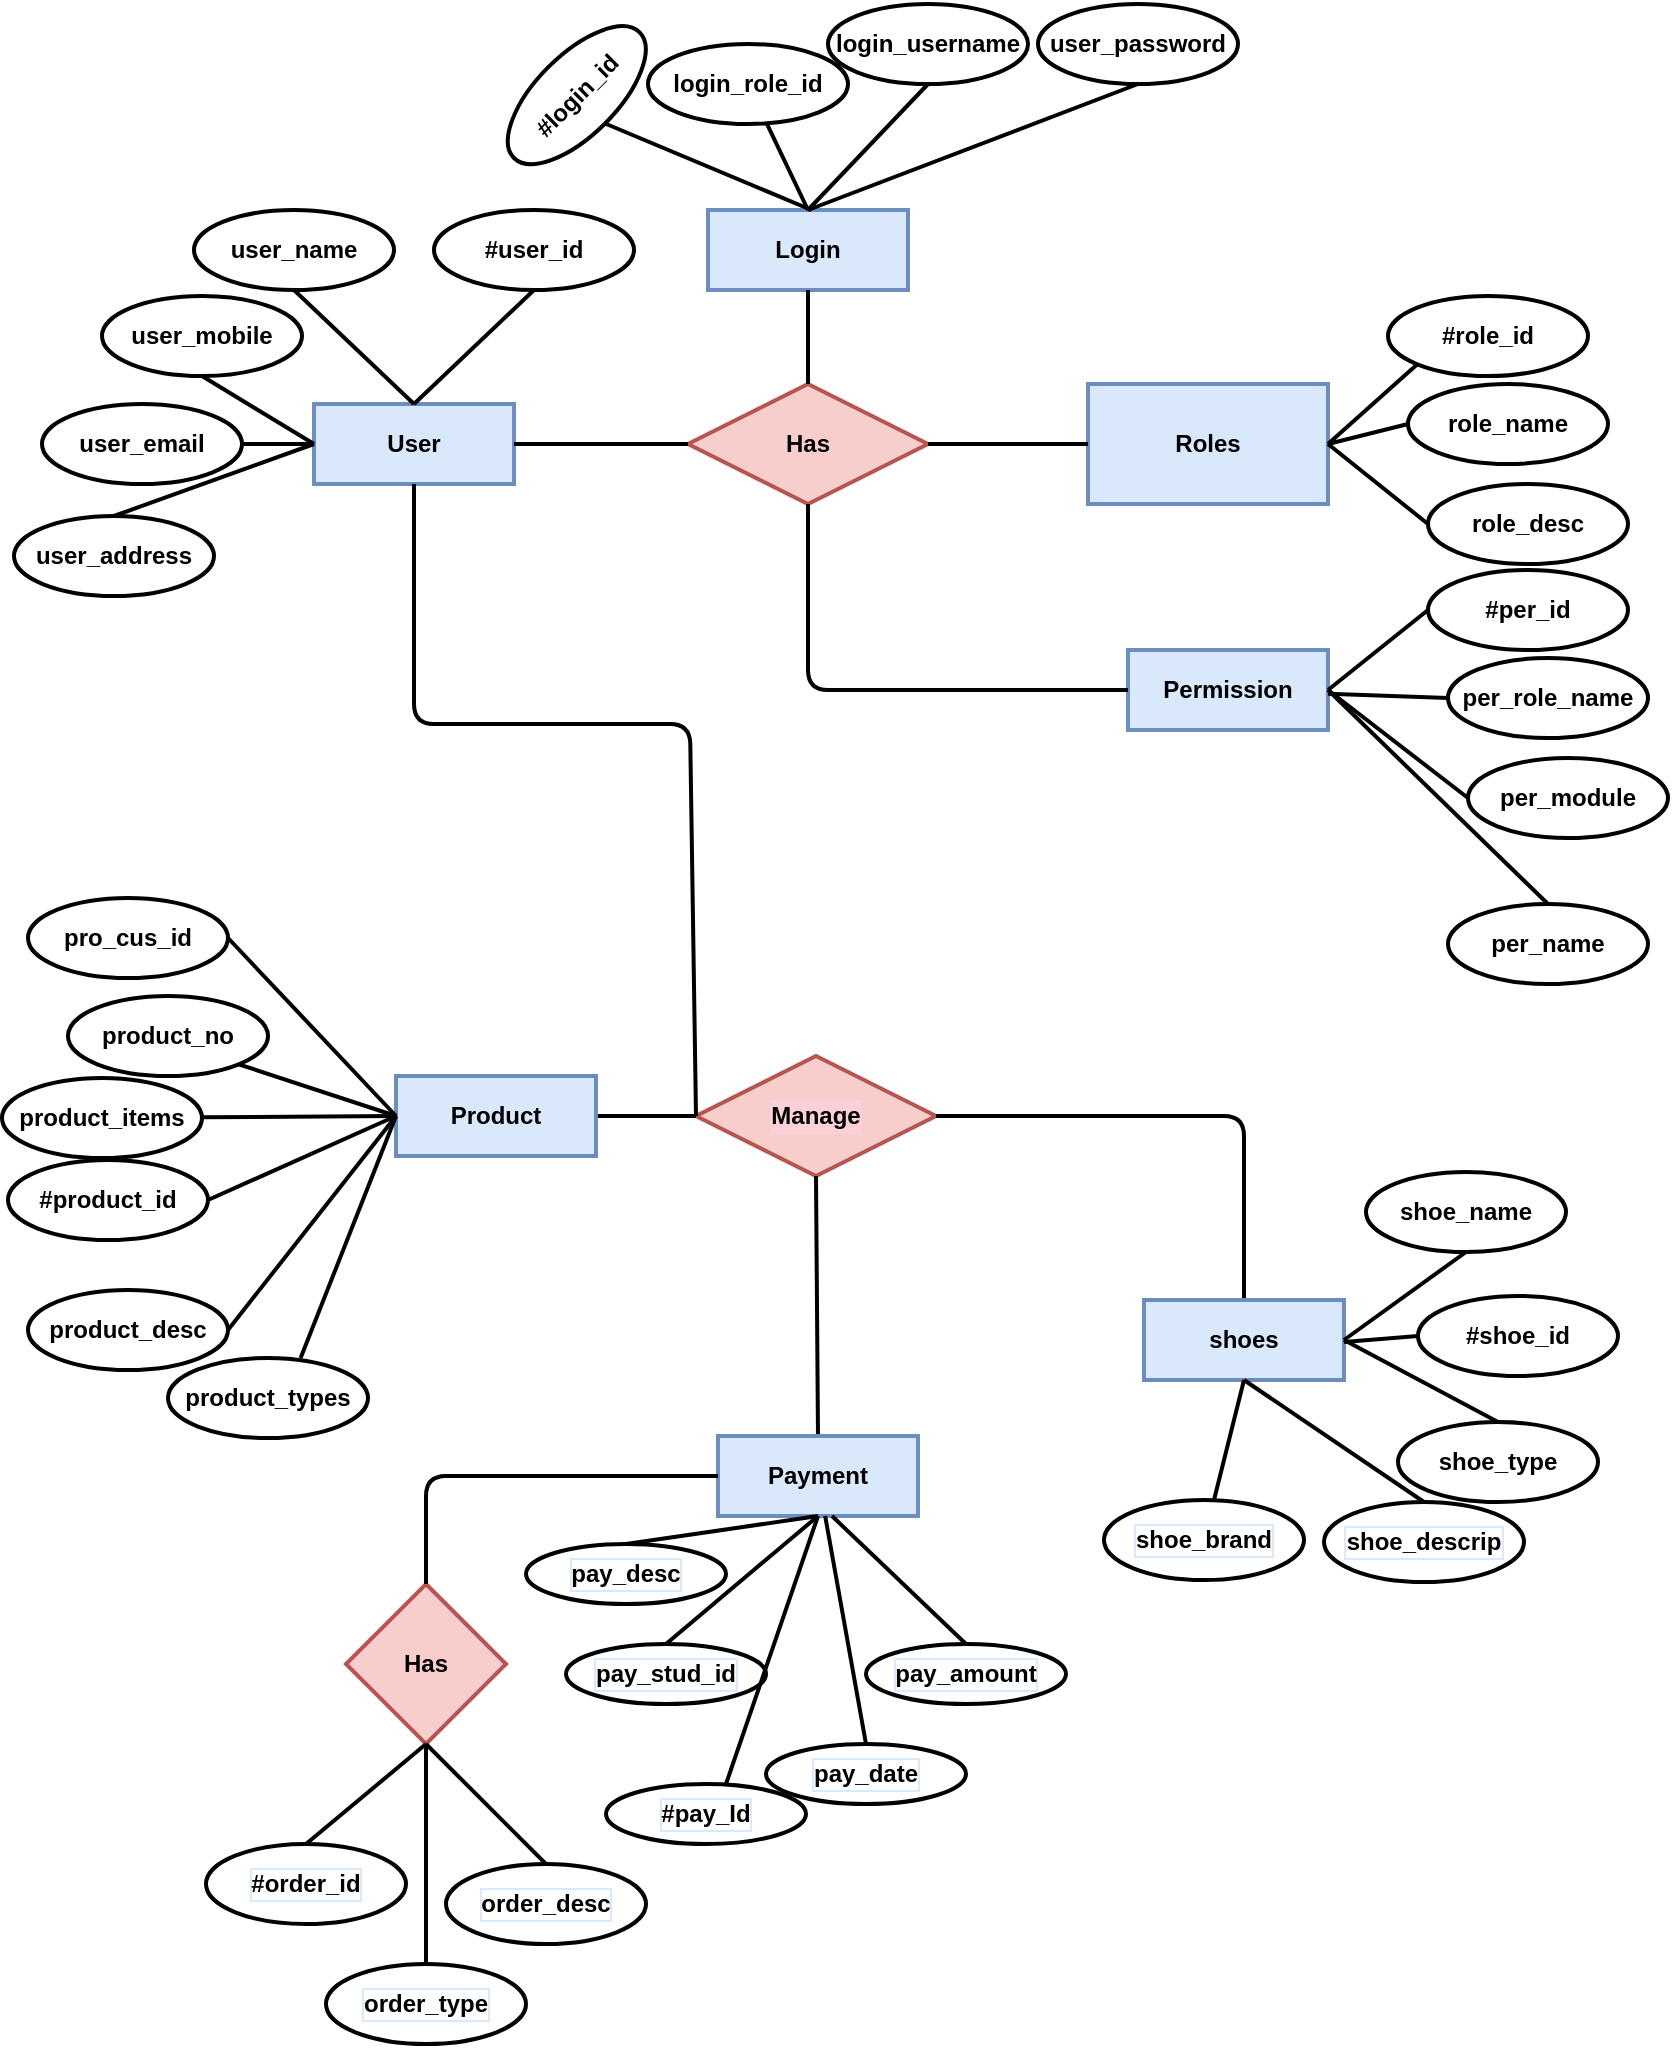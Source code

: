 <mxfile>
    <diagram id="R8bdgxCPwwu-csCbF23b" name="Page-1">
        <mxGraphModel dx="501" dy="413" grid="1" gridSize="10" guides="0" tooltips="1" connect="1" arrows="1" fold="1" page="1" pageScale="1" pageWidth="850" pageHeight="1100" background="none" math="0" shadow="0">
            <root>
                <mxCell id="0"/>
                <mxCell id="1" parent="0"/>
                <mxCell id="2" value="&lt;b&gt;#login_id&lt;/b&gt;" style="ellipse;whiteSpace=wrap;html=1;align=center;rotation=-45;strokeWidth=2;" vertex="1" parent="1">
                    <mxGeometry x="250.98" y="85.61" width="88.83" height="40" as="geometry"/>
                </mxCell>
                <mxCell id="3" value="&lt;b&gt;Login&lt;/b&gt;" style="whiteSpace=wrap;html=1;align=center;fillColor=#dae8fc;strokeColor=#6c8ebf;strokeWidth=2;" vertex="1" parent="1">
                    <mxGeometry x="361" y="163" width="100" height="40" as="geometry"/>
                </mxCell>
                <mxCell id="4" value="&lt;b&gt;login_role_id&lt;/b&gt;" style="ellipse;whiteSpace=wrap;html=1;align=center;strokeWidth=2;" vertex="1" parent="1">
                    <mxGeometry x="331" y="80" width="100" height="40" as="geometry"/>
                </mxCell>
                <mxCell id="10" value="" style="endArrow=none;html=1;exitX=0.5;exitY=0;exitDx=0;exitDy=0;strokeWidth=2;" edge="1" parent="1" source="3" target="4">
                    <mxGeometry width="50" height="50" relative="1" as="geometry">
                        <mxPoint x="461" y="170" as="sourcePoint"/>
                        <mxPoint x="361" y="110" as="targetPoint"/>
                    </mxGeometry>
                </mxCell>
                <mxCell id="12" value="" style="endArrow=none;html=1;exitX=0.5;exitY=0;exitDx=0;exitDy=0;entryX=0.5;entryY=1;entryDx=0;entryDy=0;strokeWidth=2;" edge="1" parent="1" target="2">
                    <mxGeometry width="50" height="50" relative="1" as="geometry">
                        <mxPoint x="412.75" y="163" as="sourcePoint"/>
                        <mxPoint x="371.004" y="121.619" as="targetPoint"/>
                    </mxGeometry>
                </mxCell>
                <mxCell id="14" value="&lt;b&gt;login_username&lt;/b&gt;" style="ellipse;whiteSpace=wrap;html=1;align=center;strokeWidth=2;" vertex="1" parent="1">
                    <mxGeometry x="421" y="60" width="100" height="40" as="geometry"/>
                </mxCell>
                <mxCell id="15" value="" style="endArrow=none;html=1;entryX=0.5;entryY=1;entryDx=0;entryDy=0;strokeWidth=2;" edge="1" parent="1" target="14">
                    <mxGeometry width="50" height="50" relative="1" as="geometry">
                        <mxPoint x="411" y="163" as="sourcePoint"/>
                        <mxPoint x="461" y="113" as="targetPoint"/>
                    </mxGeometry>
                </mxCell>
                <mxCell id="17" value="&lt;b&gt;user_password&lt;/b&gt;" style="ellipse;whiteSpace=wrap;html=1;align=center;strokeWidth=2;" vertex="1" parent="1">
                    <mxGeometry x="526" y="60" width="100" height="40" as="geometry"/>
                </mxCell>
                <mxCell id="18" value="" style="endArrow=none;html=1;entryX=0.5;entryY=1;entryDx=0;entryDy=0;strokeWidth=2;" edge="1" parent="1" target="17">
                    <mxGeometry width="50" height="50" relative="1" as="geometry">
                        <mxPoint x="411" y="163" as="sourcePoint"/>
                        <mxPoint x="461" y="113" as="targetPoint"/>
                    </mxGeometry>
                </mxCell>
                <mxCell id="19" value="&lt;b&gt;Has&lt;/b&gt;" style="shape=rhombus;perimeter=rhombusPerimeter;whiteSpace=wrap;html=1;align=center;fillColor=#f8cecc;strokeColor=#b85450;strokeWidth=2;" vertex="1" parent="1">
                    <mxGeometry x="351" y="250" width="120" height="60" as="geometry"/>
                </mxCell>
                <mxCell id="21" value="&lt;b&gt;Roles&lt;/b&gt;" style="whiteSpace=wrap;html=1;fillColor=#dae8fc;strokeColor=#6c8ebf;strokeWidth=2;" vertex="1" parent="1">
                    <mxGeometry x="551" y="250" width="120" height="60" as="geometry"/>
                </mxCell>
                <mxCell id="28" value="" style="endArrow=none;html=1;exitX=0.5;exitY=0;exitDx=0;exitDy=0;strokeWidth=2;" edge="1" parent="1" source="19">
                    <mxGeometry width="50" height="50" relative="1" as="geometry">
                        <mxPoint x="361" y="253" as="sourcePoint"/>
                        <mxPoint x="411" y="203" as="targetPoint"/>
                    </mxGeometry>
                </mxCell>
                <mxCell id="29" value="" style="endArrow=none;html=1;entryX=0;entryY=0.5;entryDx=0;entryDy=0;exitX=1;exitY=0.5;exitDx=0;exitDy=0;strokeWidth=2;" edge="1" parent="1" source="19" target="21">
                    <mxGeometry width="50" height="50" relative="1" as="geometry">
                        <mxPoint x="401" y="310" as="sourcePoint"/>
                        <mxPoint x="451" y="260" as="targetPoint"/>
                        <Array as="points"/>
                    </mxGeometry>
                </mxCell>
                <mxCell id="30" value="&lt;b&gt;#role_id&lt;/b&gt;" style="ellipse;whiteSpace=wrap;html=1;align=center;labelBackgroundColor=#FFFFFF;strokeWidth=2;" vertex="1" parent="1">
                    <mxGeometry x="701" y="206" width="100" height="40" as="geometry"/>
                </mxCell>
                <mxCell id="31" value="&lt;b&gt;role_name&lt;/b&gt;" style="ellipse;whiteSpace=wrap;html=1;align=center;labelBackgroundColor=#FFFFFF;strokeWidth=2;" vertex="1" parent="1">
                    <mxGeometry x="711" y="250" width="100" height="40" as="geometry"/>
                </mxCell>
                <mxCell id="32" value="&lt;b&gt;role_desc&lt;/b&gt;" style="ellipse;whiteSpace=wrap;html=1;align=center;labelBackgroundColor=#FFFFFF;strokeWidth=2;" vertex="1" parent="1">
                    <mxGeometry x="721" y="300" width="100" height="40" as="geometry"/>
                </mxCell>
                <mxCell id="33" value="" style="endArrow=none;html=1;entryX=0;entryY=1;entryDx=0;entryDy=0;strokeWidth=2;" edge="1" parent="1" target="30">
                    <mxGeometry width="50" height="50" relative="1" as="geometry">
                        <mxPoint x="671" y="280" as="sourcePoint"/>
                        <mxPoint x="731.0" y="231" as="targetPoint"/>
                    </mxGeometry>
                </mxCell>
                <mxCell id="35" value="" style="endArrow=none;html=1;entryX=0;entryY=0.5;entryDx=0;entryDy=0;exitX=1;exitY=0.5;exitDx=0;exitDy=0;strokeWidth=2;" edge="1" parent="1" source="21" target="31">
                    <mxGeometry width="50" height="50" relative="1" as="geometry">
                        <mxPoint x="671" y="280" as="sourcePoint"/>
                        <mxPoint x="741.0" y="241" as="targetPoint"/>
                    </mxGeometry>
                </mxCell>
                <mxCell id="36" value="" style="endArrow=none;html=1;entryX=0;entryY=0.5;entryDx=0;entryDy=0;strokeWidth=2;" edge="1" parent="1" target="32">
                    <mxGeometry width="50" height="50" relative="1" as="geometry">
                        <mxPoint x="671" y="280" as="sourcePoint"/>
                        <mxPoint x="751.0" y="251" as="targetPoint"/>
                    </mxGeometry>
                </mxCell>
                <mxCell id="37" value="&lt;b&gt;Permission&lt;/b&gt;" style="whiteSpace=wrap;html=1;align=center;labelBackgroundColor=#dae8fc;fillColor=#dae8fc;strokeColor=#6c8ebf;strokeWidth=2;" vertex="1" parent="1">
                    <mxGeometry x="571" y="383" width="100" height="40" as="geometry"/>
                </mxCell>
                <mxCell id="38" value="&lt;b&gt;#per_id&lt;/b&gt;" style="ellipse;whiteSpace=wrap;html=1;align=center;labelBackgroundColor=#FFFFFF;strokeWidth=2;" vertex="1" parent="1">
                    <mxGeometry x="721" y="343" width="100" height="40" as="geometry"/>
                </mxCell>
                <mxCell id="39" value="&lt;b&gt;per_role_name&lt;/b&gt;" style="ellipse;whiteSpace=wrap;html=1;align=center;labelBackgroundColor=#FFFFFF;strokeWidth=2;" vertex="1" parent="1">
                    <mxGeometry x="731" y="387" width="100" height="40" as="geometry"/>
                </mxCell>
                <mxCell id="40" value="&lt;b&gt;per_module&lt;/b&gt;" style="ellipse;whiteSpace=wrap;html=1;align=center;labelBackgroundColor=#FFFFFF;strokeWidth=2;" vertex="1" parent="1">
                    <mxGeometry x="741" y="437" width="100" height="40" as="geometry"/>
                </mxCell>
                <mxCell id="41" value="&lt;b&gt;per_name&lt;/b&gt;" style="ellipse;whiteSpace=wrap;html=1;align=center;labelBackgroundColor=#FFFFFF;strokeWidth=2;" vertex="1" parent="1">
                    <mxGeometry x="731" y="510" width="100" height="40" as="geometry"/>
                </mxCell>
                <mxCell id="42" value="" style="endArrow=none;html=1;entryX=0;entryY=0.5;entryDx=0;entryDy=0;exitX=1;exitY=0.5;exitDx=0;exitDy=0;strokeWidth=2;" edge="1" parent="1" source="37" target="38">
                    <mxGeometry width="50" height="50" relative="1" as="geometry">
                        <mxPoint x="661" y="420" as="sourcePoint"/>
                        <mxPoint x="711" y="370" as="targetPoint"/>
                    </mxGeometry>
                </mxCell>
                <mxCell id="43" value="" style="endArrow=none;html=1;entryX=0;entryY=0.5;entryDx=0;entryDy=0;strokeWidth=2;" edge="1" parent="1" source="37" target="39">
                    <mxGeometry width="50" height="50" relative="1" as="geometry">
                        <mxPoint x="668" y="410" as="sourcePoint"/>
                        <mxPoint x="718" y="360" as="targetPoint"/>
                    </mxGeometry>
                </mxCell>
                <mxCell id="44" value="" style="endArrow=none;html=1;entryX=0;entryY=0.5;entryDx=0;entryDy=0;exitX=1;exitY=0.5;exitDx=0;exitDy=0;strokeWidth=2;" edge="1" parent="1" source="37" target="40">
                    <mxGeometry width="50" height="50" relative="1" as="geometry">
                        <mxPoint x="668" y="410" as="sourcePoint"/>
                        <mxPoint x="718" y="360" as="targetPoint"/>
                    </mxGeometry>
                </mxCell>
                <mxCell id="45" value="" style="endArrow=none;html=1;entryX=0.5;entryY=0;entryDx=0;entryDy=0;exitX=1;exitY=0.5;exitDx=0;exitDy=0;strokeWidth=2;" edge="1" parent="1" source="37" target="41">
                    <mxGeometry width="50" height="50" relative="1" as="geometry">
                        <mxPoint x="444" y="360" as="sourcePoint"/>
                        <mxPoint x="494" y="310" as="targetPoint"/>
                    </mxGeometry>
                </mxCell>
                <mxCell id="46" value="" style="endArrow=none;html=1;entryX=0.5;entryY=1;entryDx=0;entryDy=0;exitX=0;exitY=0.5;exitDx=0;exitDy=0;strokeWidth=2;" edge="1" parent="1" source="37" target="19">
                    <mxGeometry width="50" height="50" relative="1" as="geometry">
                        <mxPoint x="444" y="360" as="sourcePoint"/>
                        <mxPoint x="494" y="310" as="targetPoint"/>
                        <Array as="points">
                            <mxPoint x="411" y="403"/>
                        </Array>
                    </mxGeometry>
                </mxCell>
                <mxCell id="48" value="&lt;b&gt;User&lt;/b&gt;" style="whiteSpace=wrap;html=1;align=center;labelBackgroundColor=#dae8fc;fillColor=#dae8fc;strokeColor=#6c8ebf;strokeWidth=2;" vertex="1" parent="1">
                    <mxGeometry x="164" y="260" width="100" height="40" as="geometry"/>
                </mxCell>
                <mxCell id="54" value="" style="endArrow=none;html=1;entryX=0;entryY=0.5;entryDx=0;entryDy=0;exitX=1;exitY=0.5;exitDx=0;exitDy=0;strokeWidth=2;" edge="1" parent="1" source="48" target="19">
                    <mxGeometry width="50" height="50" relative="1" as="geometry">
                        <mxPoint x="444" y="360" as="sourcePoint"/>
                        <mxPoint x="494" y="310" as="targetPoint"/>
                    </mxGeometry>
                </mxCell>
                <mxCell id="55" value="&lt;b&gt;user_email&lt;/b&gt;" style="ellipse;whiteSpace=wrap;html=1;align=center;labelBackgroundColor=#FFFFFF;strokeWidth=2;" vertex="1" parent="1">
                    <mxGeometry x="28" y="260" width="100" height="40" as="geometry"/>
                </mxCell>
                <mxCell id="56" value="&lt;b&gt;user_address&lt;/b&gt;" style="ellipse;whiteSpace=wrap;html=1;align=center;labelBackgroundColor=#FFFFFF;strokeWidth=2;" vertex="1" parent="1">
                    <mxGeometry x="14" y="316" width="100" height="40" as="geometry"/>
                </mxCell>
                <mxCell id="58" value="&lt;b&gt;#user_id&lt;/b&gt;" style="ellipse;whiteSpace=wrap;html=1;align=center;labelBackgroundColor=#FFFFFF;strokeWidth=2;" vertex="1" parent="1">
                    <mxGeometry x="224" y="163" width="100" height="40" as="geometry"/>
                </mxCell>
                <mxCell id="59" value="&lt;b&gt;user_name&lt;/b&gt;" style="ellipse;whiteSpace=wrap;html=1;align=center;labelBackgroundColor=#FFFFFF;strokeWidth=2;" vertex="1" parent="1">
                    <mxGeometry x="104" y="163" width="100" height="40" as="geometry"/>
                </mxCell>
                <mxCell id="60" value="&lt;b&gt;user_mobile&lt;/b&gt;" style="ellipse;whiteSpace=wrap;html=1;align=center;labelBackgroundColor=#FFFFFF;strokeWidth=2;" vertex="1" parent="1">
                    <mxGeometry x="58" y="206" width="100" height="40" as="geometry"/>
                </mxCell>
                <mxCell id="61" value="" style="endArrow=none;html=1;entryX=0.5;entryY=1;entryDx=0;entryDy=0;exitX=0.5;exitY=0;exitDx=0;exitDy=0;strokeWidth=2;" edge="1" parent="1" source="48" target="58">
                    <mxGeometry width="50" height="50" relative="1" as="geometry">
                        <mxPoint x="224" y="250" as="sourcePoint"/>
                        <mxPoint x="264" y="210" as="targetPoint"/>
                    </mxGeometry>
                </mxCell>
                <mxCell id="62" value="" style="endArrow=none;html=1;entryX=0.5;entryY=1;entryDx=0;entryDy=0;strokeWidth=2;" edge="1" parent="1" target="59">
                    <mxGeometry width="50" height="50" relative="1" as="geometry">
                        <mxPoint x="214" y="260" as="sourcePoint"/>
                        <mxPoint x="264" y="210" as="targetPoint"/>
                    </mxGeometry>
                </mxCell>
                <mxCell id="63" value="" style="endArrow=none;html=1;entryX=0;entryY=0.5;entryDx=0;entryDy=0;exitX=0.5;exitY=1;exitDx=0;exitDy=0;strokeWidth=2;" edge="1" parent="1" source="60" target="48">
                    <mxGeometry width="50" height="50" relative="1" as="geometry">
                        <mxPoint x="164" y="427" as="sourcePoint"/>
                        <mxPoint x="214" y="377" as="targetPoint"/>
                    </mxGeometry>
                </mxCell>
                <mxCell id="64" value="" style="endArrow=none;html=1;entryX=0;entryY=0.5;entryDx=0;entryDy=0;exitX=1;exitY=0.5;exitDx=0;exitDy=0;strokeWidth=2;" edge="1" parent="1" source="55" target="48">
                    <mxGeometry width="50" height="50" relative="1" as="geometry">
                        <mxPoint x="94" y="423" as="sourcePoint"/>
                        <mxPoint x="144" y="373" as="targetPoint"/>
                    </mxGeometry>
                </mxCell>
                <mxCell id="65" value="" style="endArrow=none;html=1;entryX=0;entryY=0.5;entryDx=0;entryDy=0;exitX=0.5;exitY=0;exitDx=0;exitDy=0;strokeWidth=2;" edge="1" parent="1" source="56" target="48">
                    <mxGeometry width="50" height="50" relative="1" as="geometry">
                        <mxPoint x="104" y="340" as="sourcePoint"/>
                        <mxPoint x="154" y="290" as="targetPoint"/>
                    </mxGeometry>
                </mxCell>
                <mxCell id="68" value="&lt;b&gt;Manage&lt;/b&gt;" style="shape=rhombus;perimeter=rhombusPerimeter;whiteSpace=wrap;html=1;align=center;labelBackgroundColor=#fbd0d8;labelBorderColor=#FBD0D8;strokeColor=#b85450;strokeWidth=2;fillColor=#f8cecc;" vertex="1" parent="1">
                    <mxGeometry x="355" y="586" width="120" height="60" as="geometry"/>
                </mxCell>
                <mxCell id="69" value="" style="endArrow=none;html=1;entryX=0;entryY=0.5;entryDx=0;entryDy=0;strokeWidth=2;" edge="1" parent="1" source="73" target="68">
                    <mxGeometry width="50" height="50" relative="1" as="geometry">
                        <mxPoint x="207" y="497" as="sourcePoint"/>
                        <mxPoint x="327" y="507" as="targetPoint"/>
                    </mxGeometry>
                </mxCell>
                <mxCell id="70" value="" style="endArrow=none;html=1;entryX=0.5;entryY=0;entryDx=0;entryDy=0;strokeWidth=2;exitX=1;exitY=0.5;exitDx=0;exitDy=0;" edge="1" parent="1" source="68" target="89">
                    <mxGeometry width="50" height="50" relative="1" as="geometry">
                        <mxPoint x="484" y="475" as="sourcePoint"/>
                        <mxPoint x="678" y="635" as="targetPoint"/>
                        <Array as="points">
                            <mxPoint x="629" y="616"/>
                        </Array>
                    </mxGeometry>
                </mxCell>
                <mxCell id="71" value="" style="endArrow=none;html=1;entryX=0.5;entryY=1;entryDx=0;entryDy=0;exitX=0.5;exitY=0;exitDx=0;exitDy=0;strokeWidth=2;" edge="1" parent="1" source="86" target="68">
                    <mxGeometry width="50" height="50" relative="1" as="geometry">
                        <mxPoint x="415" y="657" as="sourcePoint"/>
                        <mxPoint x="497" y="347" as="targetPoint"/>
                    </mxGeometry>
                </mxCell>
                <mxCell id="72" value="" style="endArrow=none;html=1;entryX=0.5;entryY=1;entryDx=0;entryDy=0;exitX=0;exitY=0.5;exitDx=0;exitDy=0;strokeWidth=2;" edge="1" parent="1" source="68" target="48">
                    <mxGeometry width="50" height="50" relative="1" as="geometry">
                        <mxPoint x="174" y="410" as="sourcePoint"/>
                        <mxPoint x="224" y="360" as="targetPoint"/>
                        <Array as="points">
                            <mxPoint x="352" y="420"/>
                            <mxPoint x="214" y="420"/>
                        </Array>
                    </mxGeometry>
                </mxCell>
                <mxCell id="73" value="&lt;b&gt;Product&lt;/b&gt;" style="whiteSpace=wrap;html=1;align=center;labelBackgroundColor=#DAE8FC;labelBorderColor=#DAE8FC;strokeColor=#6c8ebf;strokeWidth=2;fillColor=#dae8fc;" vertex="1" parent="1">
                    <mxGeometry x="205" y="596" width="100" height="40" as="geometry"/>
                </mxCell>
                <mxCell id="74" value="&lt;b&gt;product_desc&lt;/b&gt;" style="ellipse;whiteSpace=wrap;html=1;align=center;labelBackgroundColor=#FFFFFF;strokeWidth=2;" vertex="1" parent="1">
                    <mxGeometry x="21" y="703" width="100" height="40" as="geometry"/>
                </mxCell>
                <mxCell id="75" value="&lt;b&gt;product_items&lt;/b&gt;" style="ellipse;whiteSpace=wrap;html=1;align=center;labelBackgroundColor=#FFFFFF;strokeWidth=2;" vertex="1" parent="1">
                    <mxGeometry x="8" y="597" width="100" height="40" as="geometry"/>
                </mxCell>
                <mxCell id="76" value="&lt;b&gt;#product_id&lt;/b&gt;" style="ellipse;whiteSpace=wrap;html=1;align=center;labelBackgroundColor=#FFFFFF;strokeWidth=2;" vertex="1" parent="1">
                    <mxGeometry x="11" y="638" width="100" height="40" as="geometry"/>
                </mxCell>
                <mxCell id="77" value="&lt;b&gt;product_no&lt;/b&gt;" style="ellipse;whiteSpace=wrap;html=1;align=center;labelBackgroundColor=#FFFFFF;strokeWidth=2;" vertex="1" parent="1">
                    <mxGeometry x="41" y="556" width="100" height="40" as="geometry"/>
                </mxCell>
                <mxCell id="78" value="&lt;b&gt;pro_cus_id&lt;/b&gt;" style="ellipse;whiteSpace=wrap;html=1;align=center;labelBackgroundColor=#FFFFFF;strokeWidth=2;" vertex="1" parent="1">
                    <mxGeometry x="21" y="507" width="100" height="40" as="geometry"/>
                </mxCell>
                <mxCell id="79" value="&lt;b&gt;product_types&lt;/b&gt;" style="ellipse;whiteSpace=wrap;html=1;align=center;labelBackgroundColor=#FFFFFF;strokeWidth=2;" vertex="1" parent="1">
                    <mxGeometry x="91" y="737" width="100" height="40" as="geometry"/>
                </mxCell>
                <mxCell id="80" value="" style="endArrow=none;html=1;entryX=0;entryY=0.5;entryDx=0;entryDy=0;strokeWidth=2;" edge="1" parent="1" source="75" target="73">
                    <mxGeometry width="50" height="50" relative="1" as="geometry">
                        <mxPoint x="111.0" y="622.0" as="sourcePoint"/>
                        <mxPoint x="-4" y="517" as="targetPoint"/>
                    </mxGeometry>
                </mxCell>
                <mxCell id="81" value="" style="endArrow=none;html=1;entryX=0;entryY=0.5;entryDx=0;entryDy=0;exitX=1;exitY=0.5;exitDx=0;exitDy=0;strokeWidth=2;" edge="1" parent="1" source="78" target="73">
                    <mxGeometry width="50" height="50" relative="1" as="geometry">
                        <mxPoint x="-14" y="487" as="sourcePoint"/>
                        <mxPoint x="116" y="507" as="targetPoint"/>
                    </mxGeometry>
                </mxCell>
                <mxCell id="82" value="" style="endArrow=none;html=1;entryX=0;entryY=0.5;entryDx=0;entryDy=0;exitX=1;exitY=0.5;exitDx=0;exitDy=0;strokeWidth=2;" edge="1" parent="1" source="74" target="73">
                    <mxGeometry width="50" height="50" relative="1" as="geometry">
                        <mxPoint x="-4" y="547" as="sourcePoint"/>
                        <mxPoint x="126" y="517" as="targetPoint"/>
                    </mxGeometry>
                </mxCell>
                <mxCell id="83" value="" style="endArrow=none;html=1;entryX=0;entryY=0.5;entryDx=0;entryDy=0;exitX=1;exitY=0.5;exitDx=0;exitDy=0;strokeWidth=2;" edge="1" parent="1" source="76" target="73">
                    <mxGeometry width="50" height="50" relative="1" as="geometry">
                        <mxPoint x="95.839" y="659.654" as="sourcePoint"/>
                        <mxPoint x="136" y="527" as="targetPoint"/>
                    </mxGeometry>
                </mxCell>
                <mxCell id="84" value="" style="endArrow=none;html=1;entryX=0;entryY=0.5;entryDx=0;entryDy=0;exitX=1;exitY=1;exitDx=0;exitDy=0;strokeWidth=2;" edge="1" parent="1" source="77" target="73">
                    <mxGeometry width="50" height="50" relative="1" as="geometry">
                        <mxPoint x="-54" y="567" as="sourcePoint"/>
                        <mxPoint x="-4" y="517" as="targetPoint"/>
                    </mxGeometry>
                </mxCell>
                <mxCell id="85" value="" style="endArrow=none;html=1;entryX=0;entryY=0.5;entryDx=0;entryDy=0;exitX=0.663;exitY=0.001;exitDx=0;exitDy=0;exitPerimeter=0;strokeWidth=2;" edge="1" parent="1" source="79" target="73">
                    <mxGeometry width="50" height="50" relative="1" as="geometry">
                        <mxPoint x="-54" y="567" as="sourcePoint"/>
                        <mxPoint x="-4" y="517" as="targetPoint"/>
                    </mxGeometry>
                </mxCell>
                <mxCell id="86" value="&lt;b&gt;Payment&lt;/b&gt;" style="whiteSpace=wrap;html=1;align=center;labelBackgroundColor=#DAE8FC;labelBorderColor=#DAE8FC;strokeColor=#6c8ebf;strokeWidth=2;fillColor=#dae8fc;" vertex="1" parent="1">
                    <mxGeometry x="366" y="776" width="100" height="40" as="geometry"/>
                </mxCell>
                <mxCell id="89" value="&lt;b&gt;shoes&lt;/b&gt;" style="whiteSpace=wrap;html=1;align=center;labelBackgroundColor=#DAE8FC;labelBorderColor=#DAE8FC;strokeColor=#6c8ebf;strokeWidth=2;fillColor=#dae8fc;" vertex="1" parent="1">
                    <mxGeometry x="579" y="708" width="100" height="40" as="geometry"/>
                </mxCell>
                <mxCell id="90" value="&lt;b&gt;shoe_name&lt;/b&gt;" style="ellipse;whiteSpace=wrap;html=1;align=center;labelBackgroundColor=#fffff;labelBorderColor=#fffff;strokeWidth=2;" vertex="1" parent="1">
                    <mxGeometry x="690" y="644" width="100" height="40" as="geometry"/>
                </mxCell>
                <mxCell id="91" value="&lt;b&gt;#shoe_id&lt;/b&gt;" style="ellipse;whiteSpace=wrap;html=1;align=center;labelBackgroundColor=#FFFFF;labelBorderColor=#FFFFF;strokeWidth=2;" vertex="1" parent="1">
                    <mxGeometry x="716" y="706" width="100" height="40" as="geometry"/>
                </mxCell>
                <mxCell id="92" value="&lt;b&gt;shoe_type&lt;/b&gt;" style="ellipse;whiteSpace=wrap;html=1;align=center;labelBackgroundColor=#fffff;labelBorderColor=#fffff;strokeWidth=2;" vertex="1" parent="1">
                    <mxGeometry x="706" y="769" width="100" height="40" as="geometry"/>
                </mxCell>
                <mxCell id="93" value="&lt;b&gt;shoe_descrip&lt;/b&gt;" style="ellipse;whiteSpace=wrap;html=1;align=center;labelBackgroundColor=#fffff;labelBorderColor=#DAE8FC;strokeWidth=2;" vertex="1" parent="1">
                    <mxGeometry x="669" y="809" width="100" height="40" as="geometry"/>
                </mxCell>
                <mxCell id="94" value="&lt;b&gt;shoe_brand&lt;/b&gt;" style="ellipse;whiteSpace=wrap;html=1;align=center;labelBackgroundColor=#fffff;labelBorderColor=#DAE8FC;strokeWidth=2;" vertex="1" parent="1">
                    <mxGeometry x="559" y="808" width="100" height="40" as="geometry"/>
                </mxCell>
                <mxCell id="96" value="" style="endArrow=none;html=1;fontSize=17;strokeWidth=2;entryX=0;entryY=0.5;entryDx=0;entryDy=0;" edge="1" parent="1" target="91">
                    <mxGeometry width="50" height="50" relative="1" as="geometry">
                        <mxPoint x="679" y="729" as="sourcePoint"/>
                        <mxPoint x="719" y="719" as="targetPoint"/>
                    </mxGeometry>
                </mxCell>
                <mxCell id="97" value="" style="endArrow=none;html=1;entryX=0.5;entryY=1;entryDx=0;entryDy=0;fontSize=17;strokeWidth=2;" edge="1" parent="1" target="90">
                    <mxGeometry width="50" height="50" relative="1" as="geometry">
                        <mxPoint x="679" y="728" as="sourcePoint"/>
                        <mxPoint x="713.0" y="609" as="targetPoint"/>
                        <Array as="points"/>
                    </mxGeometry>
                </mxCell>
                <mxCell id="98" value="" style="endArrow=none;html=1;entryX=0.5;entryY=0;entryDx=0;entryDy=0;fontSize=17;strokeWidth=2;exitX=1;exitY=0.5;exitDx=0;exitDy=0;" edge="1" parent="1" source="89" target="92">
                    <mxGeometry width="50" height="50" relative="1" as="geometry">
                        <mxPoint x="666" y="728" as="sourcePoint"/>
                        <mxPoint x="723.0" y="619" as="targetPoint"/>
                    </mxGeometry>
                </mxCell>
                <mxCell id="99" value="" style="endArrow=none;html=1;fontSize=17;exitX=0.5;exitY=1;exitDx=0;exitDy=0;entryX=0.5;entryY=0;entryDx=0;entryDy=0;strokeWidth=2;" edge="1" parent="1" source="89" target="93">
                    <mxGeometry width="50" height="50" relative="1" as="geometry">
                        <mxPoint x="689" y="649" as="sourcePoint"/>
                        <mxPoint x="739" y="599" as="targetPoint"/>
                    </mxGeometry>
                </mxCell>
                <mxCell id="100" value="" style="endArrow=none;html=1;fontSize=17;strokeWidth=2;exitX=0.5;exitY=1;exitDx=0;exitDy=0;" edge="1" parent="1" source="89" target="94">
                    <mxGeometry width="50" height="50" relative="1" as="geometry">
                        <mxPoint x="649" y="629" as="sourcePoint"/>
                        <mxPoint x="739" y="599" as="targetPoint"/>
                    </mxGeometry>
                </mxCell>
                <mxCell id="101" value="&lt;b&gt;Has&lt;/b&gt;" style="rhombus;whiteSpace=wrap;html=1;fillColor=#f8cecc;strokeColor=#B85450;labelBackgroundColor=#f8cecc;labelBorderColor=#f8cecc;strokeWidth=2;" vertex="1" parent="1">
                    <mxGeometry x="180" y="850" width="80" height="80" as="geometry"/>
                </mxCell>
                <mxCell id="103" value="" style="endArrow=none;html=1;strokeWidth=2;fontSize=17;entryX=0;entryY=0.5;entryDx=0;entryDy=0;exitX=0.5;exitY=0;exitDx=0;exitDy=0;" edge="1" parent="1" source="101" target="86">
                    <mxGeometry width="50" height="50" relative="1" as="geometry">
                        <mxPoint x="280" y="854" as="sourcePoint"/>
                        <mxPoint x="330" y="804" as="targetPoint"/>
                        <Array as="points">
                            <mxPoint x="220" y="796"/>
                        </Array>
                    </mxGeometry>
                </mxCell>
                <mxCell id="108" value="&lt;b&gt;#order_id&lt;/b&gt;" style="ellipse;whiteSpace=wrap;html=1;align=center;labelBackgroundColor=#fffff;labelBorderColor=#DAE8FC;strokeWidth=2;" vertex="1" parent="1">
                    <mxGeometry x="110" y="980" width="100" height="40" as="geometry"/>
                </mxCell>
                <mxCell id="109" value="&lt;b&gt;order_type&lt;/b&gt;" style="ellipse;whiteSpace=wrap;html=1;align=center;labelBackgroundColor=#fffff;labelBorderColor=#DAE8FC;strokeWidth=2;" vertex="1" parent="1">
                    <mxGeometry x="170" y="1040" width="100" height="40" as="geometry"/>
                </mxCell>
                <mxCell id="110" value="&lt;b&gt;order_desc&lt;/b&gt;" style="ellipse;whiteSpace=wrap;html=1;align=center;labelBackgroundColor=#fffff;labelBorderColor=#DAE8FC;strokeWidth=2;" vertex="1" parent="1">
                    <mxGeometry x="230" y="990" width="100" height="40" as="geometry"/>
                </mxCell>
                <mxCell id="111" value="" style="endArrow=none;html=1;strokeWidth=2;fontSize=17;entryX=0.5;entryY=1;entryDx=0;entryDy=0;exitX=0.5;exitY=0;exitDx=0;exitDy=0;" edge="1" parent="1" source="109" target="101">
                    <mxGeometry width="50" height="50" relative="1" as="geometry">
                        <mxPoint x="230" y="974" as="sourcePoint"/>
                        <mxPoint x="280" y="924" as="targetPoint"/>
                    </mxGeometry>
                </mxCell>
                <mxCell id="112" value="" style="endArrow=none;html=1;strokeWidth=2;fontSize=17;entryX=0.5;entryY=1;entryDx=0;entryDy=0;exitX=0.5;exitY=0;exitDx=0;exitDy=0;" edge="1" parent="1" source="110" target="101">
                    <mxGeometry width="50" height="50" relative="1" as="geometry">
                        <mxPoint x="320" y="1040" as="sourcePoint"/>
                        <mxPoint x="280" y="914" as="targetPoint"/>
                    </mxGeometry>
                </mxCell>
                <mxCell id="113" value="" style="endArrow=none;html=1;strokeWidth=2;fontSize=17;entryX=0.5;entryY=0;entryDx=0;entryDy=0;exitX=0.5;exitY=1;exitDx=0;exitDy=0;" edge="1" parent="1" source="101" target="108">
                    <mxGeometry width="50" height="50" relative="1" as="geometry">
                        <mxPoint x="280" y="914" as="sourcePoint"/>
                        <mxPoint x="500" y="914" as="targetPoint"/>
                        <Array as="points"/>
                    </mxGeometry>
                </mxCell>
                <mxCell id="121" value="&lt;b&gt;pay_stud_id&lt;/b&gt;" style="ellipse;whiteSpace=wrap;html=1;align=center;labelBackgroundColor=#fffff;labelBorderColor=#DAE8FC;strokeWidth=2;" vertex="1" parent="1">
                    <mxGeometry x="290" y="880" width="100" height="30" as="geometry"/>
                </mxCell>
                <mxCell id="122" value="&lt;b&gt;pay_desc&lt;/b&gt;" style="ellipse;whiteSpace=wrap;html=1;align=center;labelBackgroundColor=#fffff;labelBorderColor=#DAE8FC;strokeWidth=2;" vertex="1" parent="1">
                    <mxGeometry x="270" y="830" width="100" height="30" as="geometry"/>
                </mxCell>
                <mxCell id="123" value="&lt;b&gt;pay_amount&lt;/b&gt;" style="ellipse;whiteSpace=wrap;html=1;align=center;labelBackgroundColor=#fffff;labelBorderColor=#DAE8FC;strokeWidth=2;" vertex="1" parent="1">
                    <mxGeometry x="440" y="880" width="100" height="30" as="geometry"/>
                </mxCell>
                <mxCell id="124" value="&lt;b&gt;pay_date&lt;/b&gt;" style="ellipse;whiteSpace=wrap;html=1;align=center;labelBackgroundColor=#fffff;labelBorderColor=#DAE8FC;strokeWidth=2;" vertex="1" parent="1">
                    <mxGeometry x="390" y="930" width="100" height="30" as="geometry"/>
                </mxCell>
                <mxCell id="125" value="&lt;b&gt;#pay_Id&lt;/b&gt;" style="ellipse;whiteSpace=wrap;html=1;align=center;labelBackgroundColor=#fffff;labelBorderColor=#DAE8FC;strokeWidth=2;" vertex="1" parent="1">
                    <mxGeometry x="310" y="950" width="100" height="30" as="geometry"/>
                </mxCell>
                <mxCell id="127" value="" style="endArrow=none;html=1;strokeWidth=2;fontSize=17;exitX=0.5;exitY=0;exitDx=0;exitDy=0;entryX=0.5;entryY=1;entryDx=0;entryDy=0;" edge="1" parent="1" source="121" target="86">
                    <mxGeometry width="50" height="50" relative="1" as="geometry">
                        <mxPoint x="370" y="870" as="sourcePoint"/>
                        <mxPoint x="416" y="810" as="targetPoint"/>
                    </mxGeometry>
                </mxCell>
                <mxCell id="128" value="" style="endArrow=none;html=1;strokeWidth=2;fontSize=17;exitX=0.5;exitY=0;exitDx=0;exitDy=0;entryX=0.5;entryY=1;entryDx=0;entryDy=0;" edge="1" parent="1" source="122" target="86">
                    <mxGeometry width="50" height="50" relative="1" as="geometry">
                        <mxPoint x="413.51" y="970" as="sourcePoint"/>
                        <mxPoint x="409.998" y="826" as="targetPoint"/>
                    </mxGeometry>
                </mxCell>
                <mxCell id="129" value="" style="endArrow=none;html=1;strokeWidth=2;fontSize=17;exitX=0.5;exitY=0;exitDx=0;exitDy=0;" edge="1" parent="1" source="123">
                    <mxGeometry width="50" height="50" relative="1" as="geometry">
                        <mxPoint x="513" y="846" as="sourcePoint"/>
                        <mxPoint x="423" y="816" as="targetPoint"/>
                    </mxGeometry>
                </mxCell>
                <mxCell id="130" value="" style="endArrow=none;html=1;strokeWidth=2;fontSize=17;entryX=0.5;entryY=1;entryDx=0;entryDy=0;" edge="1" parent="1" target="86">
                    <mxGeometry width="50" height="50" relative="1" as="geometry">
                        <mxPoint x="370" y="950" as="sourcePoint"/>
                        <mxPoint x="480" y="790" as="targetPoint"/>
                    </mxGeometry>
                </mxCell>
                <mxCell id="131" value="" style="endArrow=none;html=1;strokeWidth=2;fontSize=17;exitX=0.5;exitY=0;exitDx=0;exitDy=0;" edge="1" parent="1" source="124" target="86">
                    <mxGeometry width="50" height="50" relative="1" as="geometry">
                        <mxPoint x="474" y="960" as="sourcePoint"/>
                        <mxPoint x="440" y="820" as="targetPoint"/>
                    </mxGeometry>
                </mxCell>
            </root>
        </mxGraphModel>
    </diagram>
</mxfile>